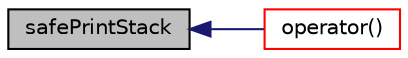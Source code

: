 digraph "safePrintStack"
{
  bgcolor="transparent";
  edge [fontname="Helvetica",fontsize="10",labelfontname="Helvetica",labelfontsize="10"];
  node [fontname="Helvetica",fontsize="10",shape=record];
  rankdir="LR";
  Node9790 [label="safePrintStack",height=0.2,width=0.4,color="black", fillcolor="grey75", style="filled", fontcolor="black"];
  Node9790 -> Node9791 [dir="back",color="midnightblue",fontsize="10",style="solid",fontname="Helvetica"];
  Node9791 [label="operator()",height=0.2,width=0.4,color="red",URL="$a27197.html#a51e360c35a2d5e72afca4ea370bc04fb",tooltip="Explicitly convert to OSstream for << operations. "];
}
